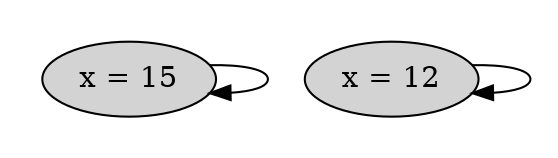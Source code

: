 strict digraph DiskGraph {
nodesep=0.35;
subgraph cluster_graph {
color="white";
4524828288577077786 [label="x = 12",style = filled]
3264821330489916307 [label="x = 15",style = filled]
4524828288577077786 -> 4524828288577077786 [label="",color="black",fontcolor="black"];
3264821330489916307 -> 3264821330489916307 [label="",color="black",fontcolor="black"];
{rank = same; 3264821330489916307;4524828288577077786;}
}
}